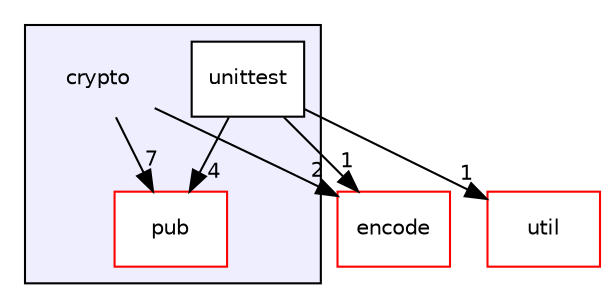 digraph "crypto" {
  compound=true
  node [ fontsize="10", fontname="Helvetica"];
  edge [ labelfontsize="10", labelfontname="Helvetica"];
  subgraph clusterdir_53403d93963d3f5d2fcffd0698f5bddb {
    graph [ bgcolor="#eeeeff", pencolor="black", label="" URL="dir_53403d93963d3f5d2fcffd0698f5bddb.html"];
    dir_53403d93963d3f5d2fcffd0698f5bddb [shape=plaintext label="crypto"];
  dir_78e94da16623f35cf6ce60725237afe4 [shape=box label="pub" fillcolor="white" style="filled" color="red" URL="dir_78e94da16623f35cf6ce60725237afe4.html"];
  dir_4c2c5f31a90c191fa12ec2becff72335 [shape=box label="unittest" fillcolor="white" style="filled" URL="dir_4c2c5f31a90c191fa12ec2becff72335.html"];
  }
  dir_48909329bd999f2756b8cf9b0f3fd37c [shape=box label="encode" fillcolor="white" style="filled" color="red" URL="dir_48909329bd999f2756b8cf9b0f3fd37c.html"];
  dir_23ec12649285f9fabf3a6b7380226c28 [shape=box label="util" fillcolor="white" style="filled" color="red" URL="dir_23ec12649285f9fabf3a6b7380226c28.html"];
  dir_4c2c5f31a90c191fa12ec2becff72335->dir_23ec12649285f9fabf3a6b7380226c28 [headlabel="1", labeldistance=1.5 headhref="dir_000003_000010.html"];
  dir_4c2c5f31a90c191fa12ec2becff72335->dir_48909329bd999f2756b8cf9b0f3fd37c [headlabel="1", labeldistance=1.5 headhref="dir_000003_000004.html"];
  dir_4c2c5f31a90c191fa12ec2becff72335->dir_78e94da16623f35cf6ce60725237afe4 [headlabel="4", labeldistance=1.5 headhref="dir_000003_000001.html"];
  dir_53403d93963d3f5d2fcffd0698f5bddb->dir_48909329bd999f2756b8cf9b0f3fd37c [headlabel="2", labeldistance=1.5 headhref="dir_000000_000004.html"];
  dir_53403d93963d3f5d2fcffd0698f5bddb->dir_78e94da16623f35cf6ce60725237afe4 [headlabel="7", labeldistance=1.5 headhref="dir_000000_000001.html"];
}
